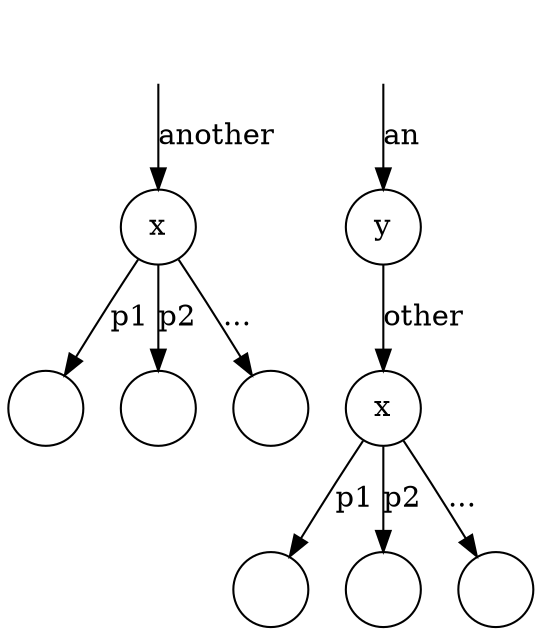 digraph G{
    margin=0;
	node[shape=circle]
	t1[style=invis, label=""];
	t1another[label="x"];
	t1p1[label=""];
	t1p2[label=""];
	t1p3[label=""];
	t1->t1another[label="another"];
	t1another->t1p1[label="p1"];
	t1another->t1p2[label="p2"];
	t1another->t1p3[label="..."];

	t2[style=invis, label=""];
	t2an[label="y"];
	t2other[label="x"];
	t2p1[label=""];
	t2p2[label=""];
	t2p3[label=""];
	t2->t2an[label="an"];
	t2an->t2other[label="other"];
	t2other->t2p1[label="p1"];
	t2other->t2p2[label="p2"];
	t2other->t2p3[label="..."];

	{rank=same; t1; t2}
}
